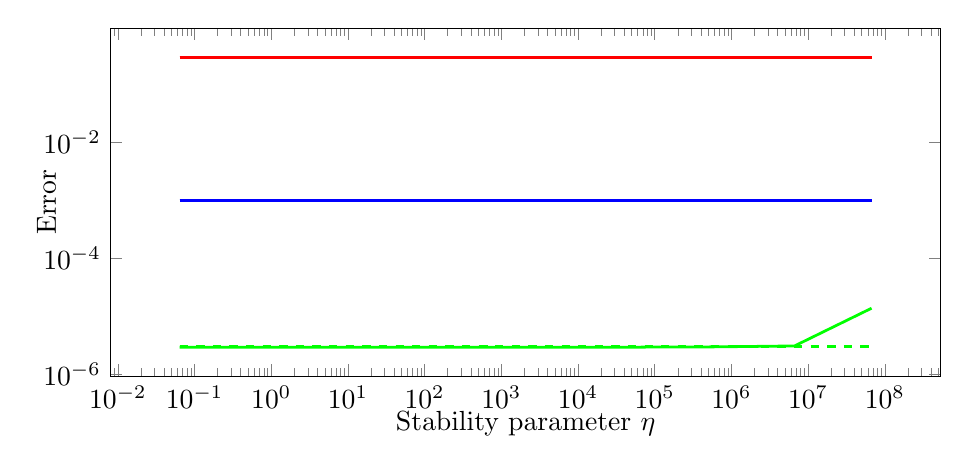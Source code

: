 \begin{tikzpicture}%
\begin{axis}[xmode=log,ymode=log,height=6cm,mark options={solid},xlabel={Stability parameter $\eta$},ylabel={Error},ylabel style={yshift=-0.4cm},xlabel style={yshift=0.2cm},width=1\textwidth]%
\addplot[color=green,line width=1pt,solid] coordinates {%
(0.064,2.94e-06)%
(0.64,2.94e-06)%
(6.336,2.94e-06)%
(64.0,2.939e-06)%
(645.056,2.939e-06)%
(6502.016,2.939e-06)%
(65536.0,2.94e-06)%
(660563.2,2.973e-06)%
(6658048.0,3.084e-06)%
(67109120.0,1.381e-05)%
};%
%
%
\addplot[color=blue,line width=1pt,solid] coordinates {%
(0.064,0.001)%
(0.64,0.001)%
(6.336,0.001)%
(64.0,0.001)%
(645.056,0.001)%
(6502.016,0.001)%
(65536.0,0.001)%
(660563.2,0.001)%
(6658048.0,0.001)%
(67109120.0,0.001)%
};%
%
%
\addplot[color=red,line width=1pt,solid] coordinates {%
(0.064,0.297)%
(0.64,0.297)%
(6.336,0.297)%
(64.0,0.297)%
(645.056,0.297)%
(6502.016,0.297)%
(65536.0,0.297)%
(660563.2,0.297)%
(6658048.0,0.297)%
(67109120.0,0.297)%
};%
%
%
\addplot[color=green,line width=1pt,dashed] coordinates {%
(0.064,2.983e-06)%
(0.64,2.983e-06)%
(6.336,2.983e-06)%
(64.0,2.983e-06)%
(645.056,2.983e-06)%
(6502.016,2.983e-06)%
(65536.0,2.983e-06)%
(660563.2,2.983e-06)%
(6658048.0,2.983e-06)%
(67109120.0,2.983e-06)%
};%
%
%
\addplot[color=blue,line width=1pt,dashed] coordinates {%
(0.064,0.001)%
(0.64,0.001)%
(6.336,0.001)%
(64.0,0.001)%
(645.056,0.001)%
(6502.016,0.001)%
(65536.0,0.001)%
(660563.2,0.001)%
(6658048.0,0.001)%
(67109120.0,0.001)%
};%
%
%
\addplot[color=red,line width=1pt,dashed] coordinates {%
(0.064,0.3)%
(0.64,0.3)%
(6.336,0.3)%
(64.0,0.3)%
(645.056,0.3)%
(6502.016,0.3)%
(65536.0,0.3)%
(660563.2,0.3)%
(6658048.0,0.3)%
(67109120.0,0.3)%
};%
%
%
\end{axis}%
\end{tikzpicture}%
